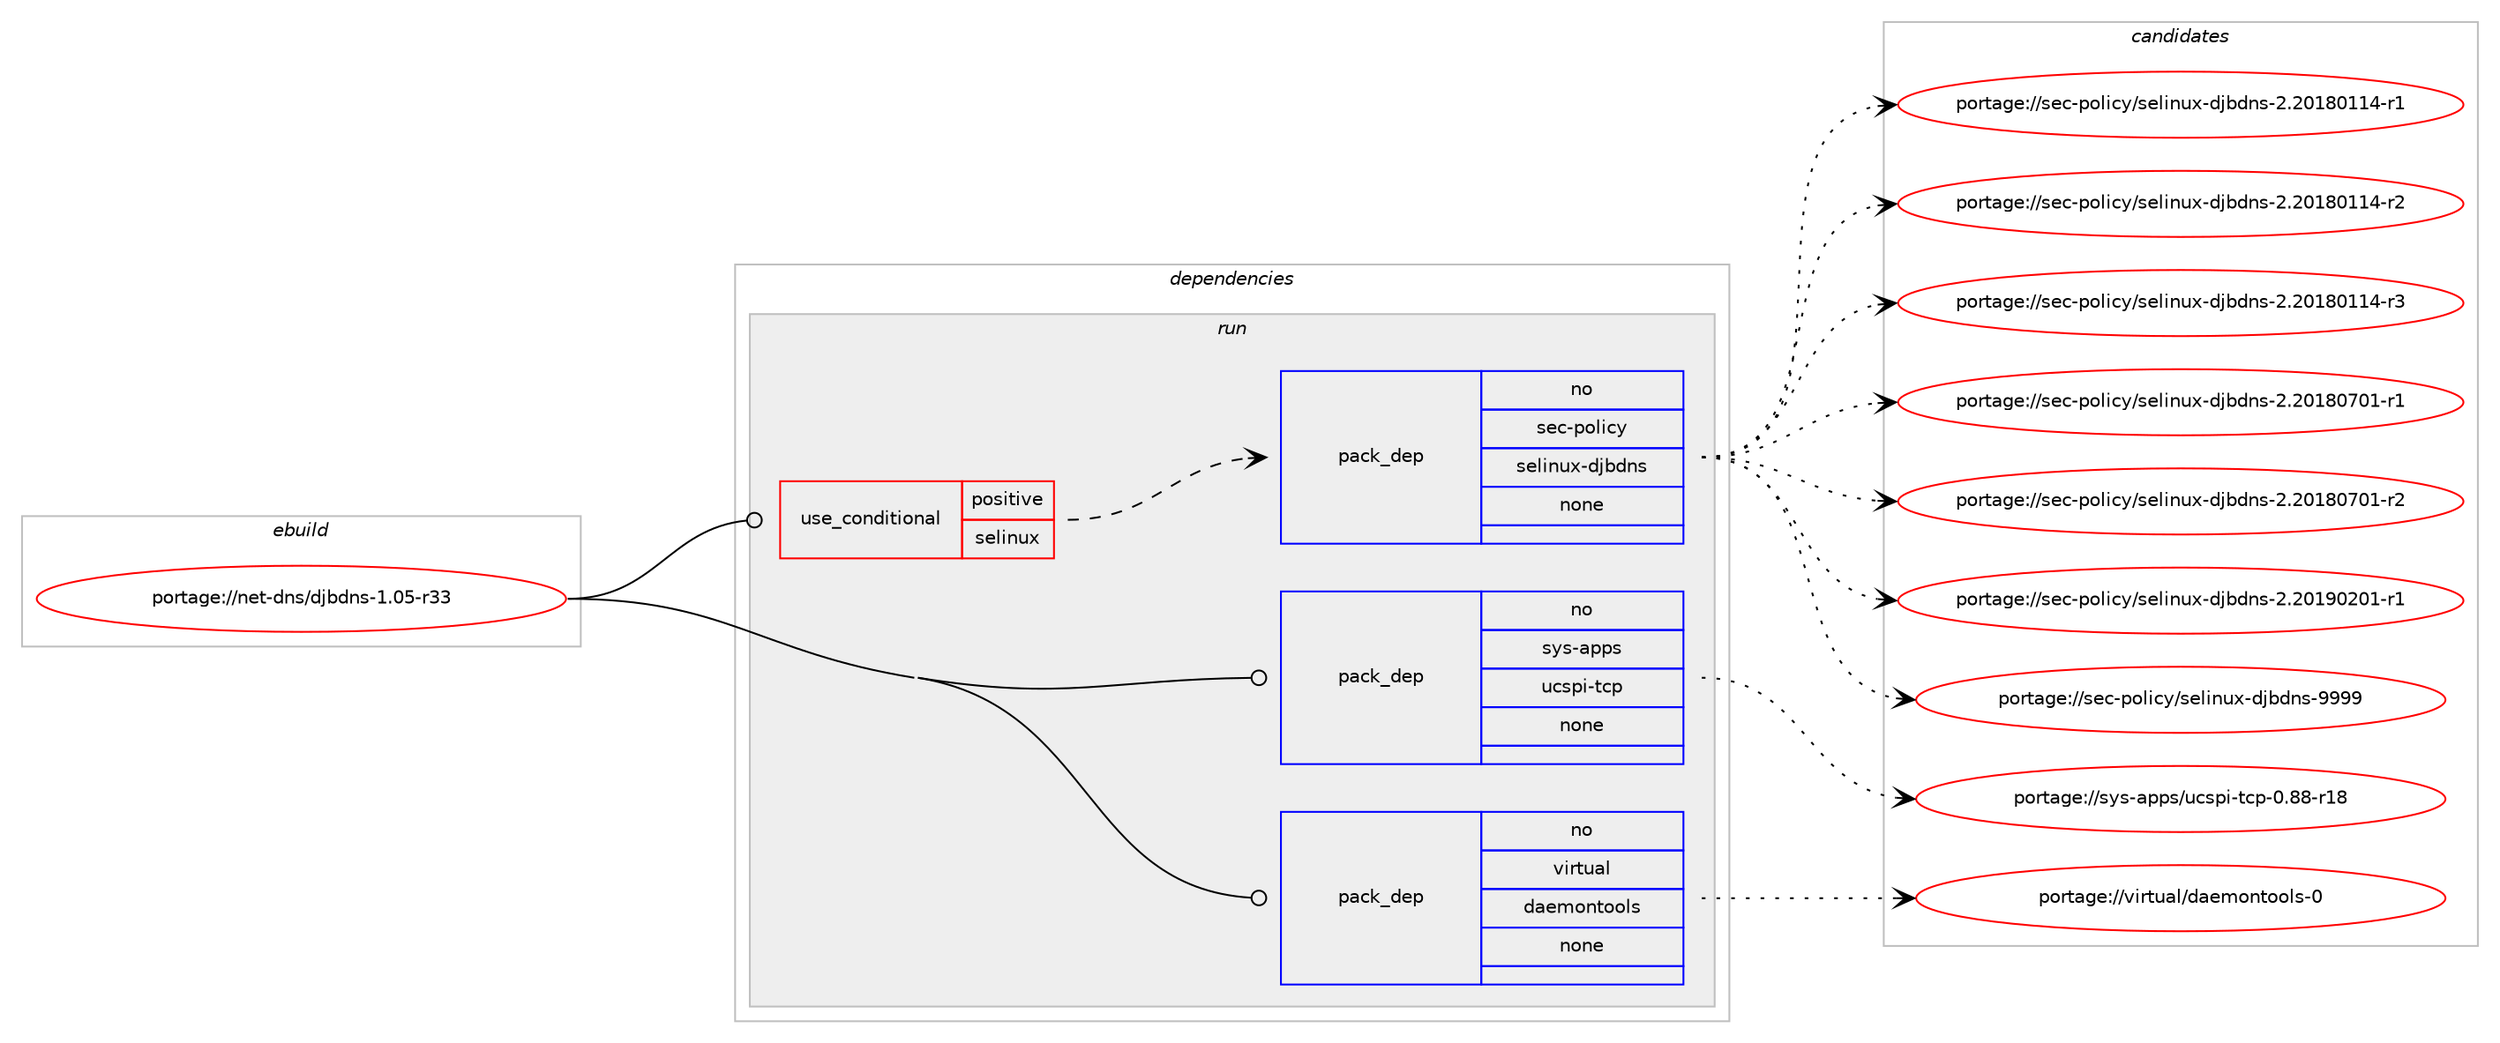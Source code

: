 digraph prolog {

# *************
# Graph options
# *************

newrank=true;
concentrate=true;
compound=true;
graph [rankdir=LR,fontname=Helvetica,fontsize=10,ranksep=1.5];#, ranksep=2.5, nodesep=0.2];
edge  [arrowhead=vee];
node  [fontname=Helvetica,fontsize=10];

# **********
# The ebuild
# **********

subgraph cluster_leftcol {
color=gray;
rank=same;
label=<<i>ebuild</i>>;
id [label="portage://net-dns/djbdns-1.05-r33", color=red, width=4, href="../net-dns/djbdns-1.05-r33.svg"];
}

# ****************
# The dependencies
# ****************

subgraph cluster_midcol {
color=gray;
label=<<i>dependencies</i>>;
subgraph cluster_compile {
fillcolor="#eeeeee";
style=filled;
label=<<i>compile</i>>;
}
subgraph cluster_compileandrun {
fillcolor="#eeeeee";
style=filled;
label=<<i>compile and run</i>>;
}
subgraph cluster_run {
fillcolor="#eeeeee";
style=filled;
label=<<i>run</i>>;
subgraph cond87612 {
dependency350868 [label=<<TABLE BORDER="0" CELLBORDER="1" CELLSPACING="0" CELLPADDING="4"><TR><TD ROWSPAN="3" CELLPADDING="10">use_conditional</TD></TR><TR><TD>positive</TD></TR><TR><TD>selinux</TD></TR></TABLE>>, shape=none, color=red];
subgraph pack257464 {
dependency350869 [label=<<TABLE BORDER="0" CELLBORDER="1" CELLSPACING="0" CELLPADDING="4" WIDTH="220"><TR><TD ROWSPAN="6" CELLPADDING="30">pack_dep</TD></TR><TR><TD WIDTH="110">no</TD></TR><TR><TD>sec-policy</TD></TR><TR><TD>selinux-djbdns</TD></TR><TR><TD>none</TD></TR><TR><TD></TD></TR></TABLE>>, shape=none, color=blue];
}
dependency350868:e -> dependency350869:w [weight=20,style="dashed",arrowhead="vee"];
}
id:e -> dependency350868:w [weight=20,style="solid",arrowhead="odot"];
subgraph pack257465 {
dependency350870 [label=<<TABLE BORDER="0" CELLBORDER="1" CELLSPACING="0" CELLPADDING="4" WIDTH="220"><TR><TD ROWSPAN="6" CELLPADDING="30">pack_dep</TD></TR><TR><TD WIDTH="110">no</TD></TR><TR><TD>sys-apps</TD></TR><TR><TD>ucspi-tcp</TD></TR><TR><TD>none</TD></TR><TR><TD></TD></TR></TABLE>>, shape=none, color=blue];
}
id:e -> dependency350870:w [weight=20,style="solid",arrowhead="odot"];
subgraph pack257466 {
dependency350871 [label=<<TABLE BORDER="0" CELLBORDER="1" CELLSPACING="0" CELLPADDING="4" WIDTH="220"><TR><TD ROWSPAN="6" CELLPADDING="30">pack_dep</TD></TR><TR><TD WIDTH="110">no</TD></TR><TR><TD>virtual</TD></TR><TR><TD>daemontools</TD></TR><TR><TD>none</TD></TR><TR><TD></TD></TR></TABLE>>, shape=none, color=blue];
}
id:e -> dependency350871:w [weight=20,style="solid",arrowhead="odot"];
}
}

# **************
# The candidates
# **************

subgraph cluster_choices {
rank=same;
color=gray;
label=<<i>candidates</i>>;

subgraph choice257464 {
color=black;
nodesep=1;
choiceportage11510199451121111081059912147115101108105110117120451001069810011011545504650484956484949524511449 [label="portage://sec-policy/selinux-djbdns-2.20180114-r1", color=red, width=4,href="../sec-policy/selinux-djbdns-2.20180114-r1.svg"];
choiceportage11510199451121111081059912147115101108105110117120451001069810011011545504650484956484949524511450 [label="portage://sec-policy/selinux-djbdns-2.20180114-r2", color=red, width=4,href="../sec-policy/selinux-djbdns-2.20180114-r2.svg"];
choiceportage11510199451121111081059912147115101108105110117120451001069810011011545504650484956484949524511451 [label="portage://sec-policy/selinux-djbdns-2.20180114-r3", color=red, width=4,href="../sec-policy/selinux-djbdns-2.20180114-r3.svg"];
choiceportage11510199451121111081059912147115101108105110117120451001069810011011545504650484956485548494511449 [label="portage://sec-policy/selinux-djbdns-2.20180701-r1", color=red, width=4,href="../sec-policy/selinux-djbdns-2.20180701-r1.svg"];
choiceportage11510199451121111081059912147115101108105110117120451001069810011011545504650484956485548494511450 [label="portage://sec-policy/selinux-djbdns-2.20180701-r2", color=red, width=4,href="../sec-policy/selinux-djbdns-2.20180701-r2.svg"];
choiceportage11510199451121111081059912147115101108105110117120451001069810011011545504650484957485048494511449 [label="portage://sec-policy/selinux-djbdns-2.20190201-r1", color=red, width=4,href="../sec-policy/selinux-djbdns-2.20190201-r1.svg"];
choiceportage1151019945112111108105991214711510110810511011712045100106981001101154557575757 [label="portage://sec-policy/selinux-djbdns-9999", color=red, width=4,href="../sec-policy/selinux-djbdns-9999.svg"];
dependency350869:e -> choiceportage11510199451121111081059912147115101108105110117120451001069810011011545504650484956484949524511449:w [style=dotted,weight="100"];
dependency350869:e -> choiceportage11510199451121111081059912147115101108105110117120451001069810011011545504650484956484949524511450:w [style=dotted,weight="100"];
dependency350869:e -> choiceportage11510199451121111081059912147115101108105110117120451001069810011011545504650484956484949524511451:w [style=dotted,weight="100"];
dependency350869:e -> choiceportage11510199451121111081059912147115101108105110117120451001069810011011545504650484956485548494511449:w [style=dotted,weight="100"];
dependency350869:e -> choiceportage11510199451121111081059912147115101108105110117120451001069810011011545504650484956485548494511450:w [style=dotted,weight="100"];
dependency350869:e -> choiceportage11510199451121111081059912147115101108105110117120451001069810011011545504650484957485048494511449:w [style=dotted,weight="100"];
dependency350869:e -> choiceportage1151019945112111108105991214711510110810511011712045100106981001101154557575757:w [style=dotted,weight="100"];
}
subgraph choice257465 {
color=black;
nodesep=1;
choiceportage1151211154597112112115471179911511210545116991124548465656451144956 [label="portage://sys-apps/ucspi-tcp-0.88-r18", color=red, width=4,href="../sys-apps/ucspi-tcp-0.88-r18.svg"];
dependency350870:e -> choiceportage1151211154597112112115471179911511210545116991124548465656451144956:w [style=dotted,weight="100"];
}
subgraph choice257466 {
color=black;
nodesep=1;
choiceportage1181051141161179710847100971011091111101161111111081154548 [label="portage://virtual/daemontools-0", color=red, width=4,href="../virtual/daemontools-0.svg"];
dependency350871:e -> choiceportage1181051141161179710847100971011091111101161111111081154548:w [style=dotted,weight="100"];
}
}

}
